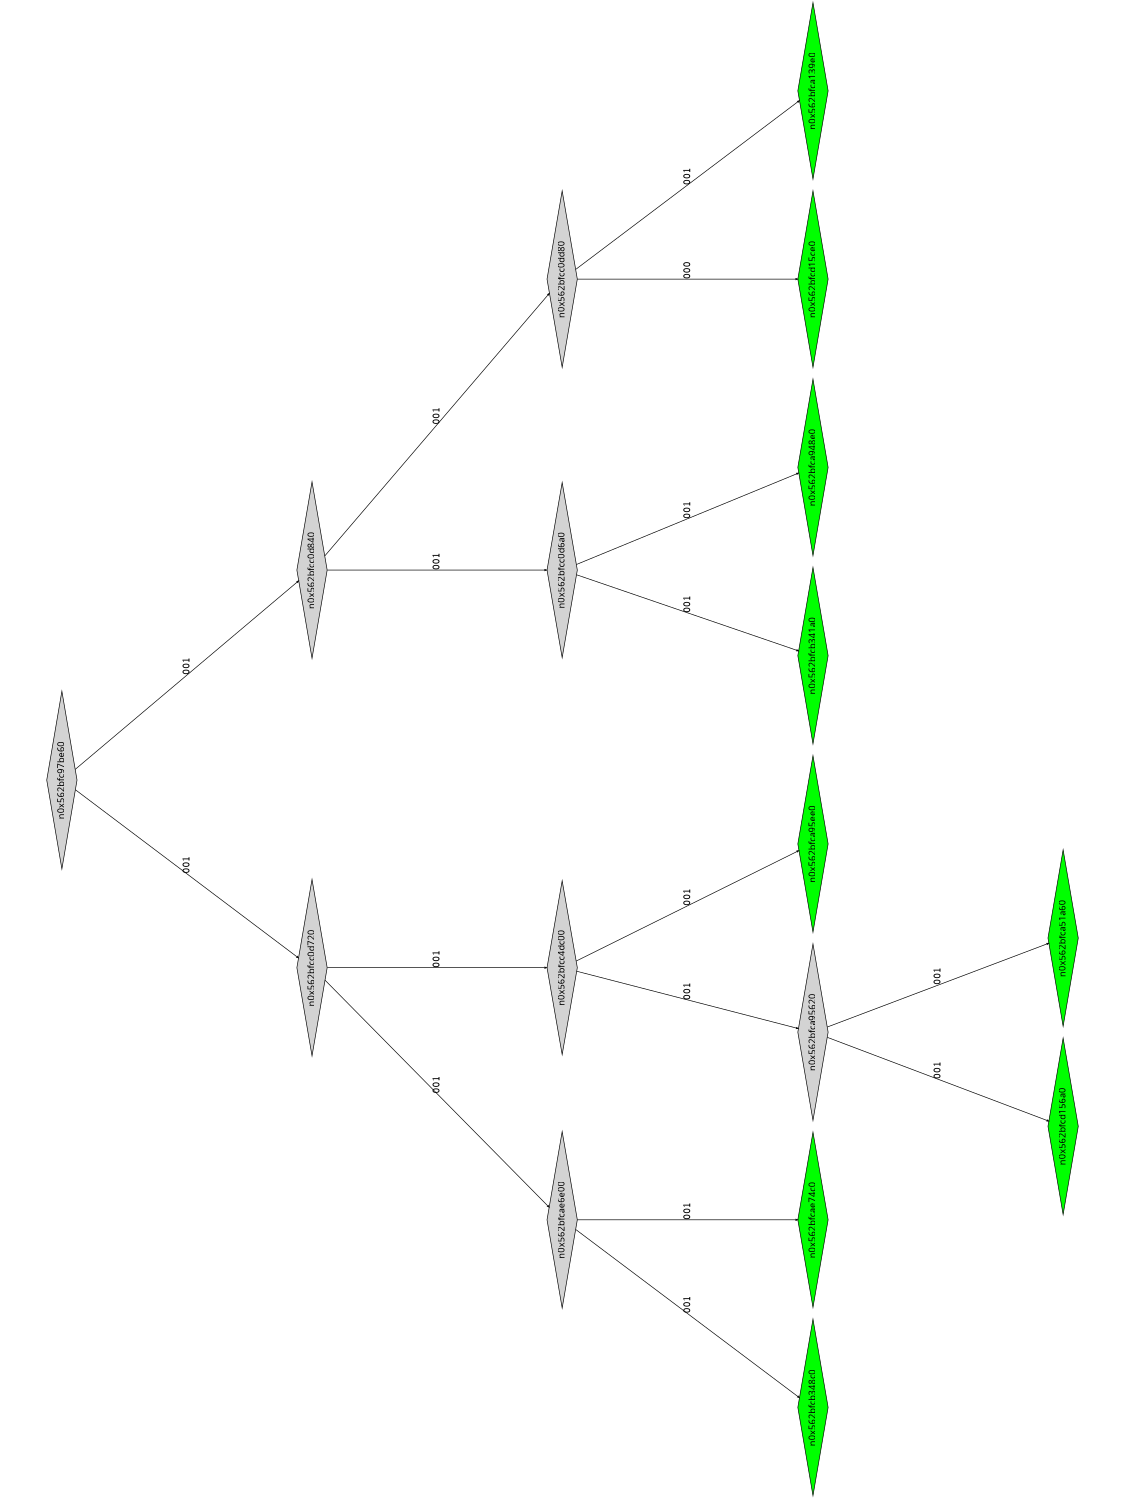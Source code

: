 digraph G {
	size="10,7.5";
	ratio=fill;
	rotate=90;
	center = "true";
	node [style="filled",width=.1,height=.1,fontname="Terminus"]
	edge [arrowsize=.3]
	n0x562bfc97be60 [shape=diamond];
	n0x562bfc97be60 -> n0x562bfcc0d720 [label=001];
	n0x562bfc97be60 -> n0x562bfcc0d840 [label=001];
	n0x562bfcc0d840 [shape=diamond];
	n0x562bfcc0d840 -> n0x562bfcc0d6a0 [label=001];
	n0x562bfcc0d840 -> n0x562bfcc0dd80 [label=001];
	n0x562bfcc0dd80 [shape=diamond];
	n0x562bfcc0dd80 -> n0x562bfcd15ce0 [label=000];
	n0x562bfcc0dd80 -> n0x562bfca139e0 [label=001];
	n0x562bfca139e0 [shape=diamond,fillcolor=green];
	n0x562bfcd15ce0 [shape=diamond,fillcolor=green];
	n0x562bfcc0d6a0 [shape=diamond];
	n0x562bfcc0d6a0 -> n0x562bfcb341a0 [label=001];
	n0x562bfcc0d6a0 -> n0x562bfca948e0 [label=001];
	n0x562bfca948e0 [shape=diamond,fillcolor=green];
	n0x562bfcb341a0 [shape=diamond,fillcolor=green];
	n0x562bfcc0d720 [shape=diamond];
	n0x562bfcc0d720 -> n0x562bfcae6e00 [label=001];
	n0x562bfcc0d720 -> n0x562bfcc4dc00 [label=001];
	n0x562bfcc4dc00 [shape=diamond];
	n0x562bfcc4dc00 -> n0x562bfca95620 [label=001];
	n0x562bfcc4dc00 -> n0x562bfca95ee0 [label=001];
	n0x562bfca95ee0 [shape=diamond,fillcolor=green];
	n0x562bfca95620 [shape=diamond];
	n0x562bfca95620 -> n0x562bfcd156a0 [label=001];
	n0x562bfca95620 -> n0x562bfca51a60 [label=001];
	n0x562bfca51a60 [shape=diamond,fillcolor=green];
	n0x562bfcd156a0 [shape=diamond,fillcolor=green];
	n0x562bfcae6e00 [shape=diamond];
	n0x562bfcae6e00 -> n0x562bfcb348c0 [label=001];
	n0x562bfcae6e00 -> n0x562bfcae74c0 [label=001];
	n0x562bfcae74c0 [shape=diamond,fillcolor=green];
	n0x562bfcb348c0 [shape=diamond,fillcolor=green];
}
